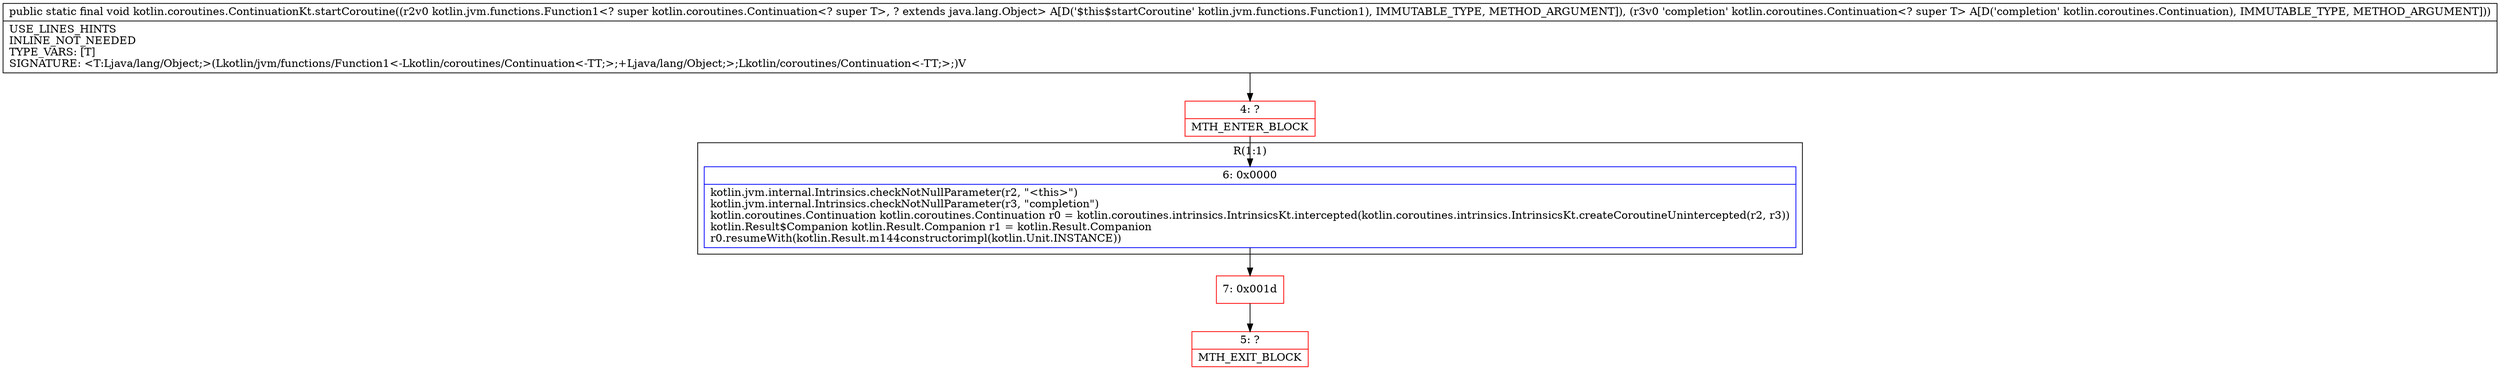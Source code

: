 digraph "CFG forkotlin.coroutines.ContinuationKt.startCoroutine(Lkotlin\/jvm\/functions\/Function1;Lkotlin\/coroutines\/Continuation;)V" {
subgraph cluster_Region_2067747193 {
label = "R(1:1)";
node [shape=record,color=blue];
Node_6 [shape=record,label="{6\:\ 0x0000|kotlin.jvm.internal.Intrinsics.checkNotNullParameter(r2, \"\<this\>\")\lkotlin.jvm.internal.Intrinsics.checkNotNullParameter(r3, \"completion\")\lkotlin.coroutines.Continuation kotlin.coroutines.Continuation r0 = kotlin.coroutines.intrinsics.IntrinsicsKt.intercepted(kotlin.coroutines.intrinsics.IntrinsicsKt.createCoroutineUnintercepted(r2, r3))\lkotlin.Result$Companion kotlin.Result.Companion r1 = kotlin.Result.Companion\lr0.resumeWith(kotlin.Result.m144constructorimpl(kotlin.Unit.INSTANCE))\l}"];
}
Node_4 [shape=record,color=red,label="{4\:\ ?|MTH_ENTER_BLOCK\l}"];
Node_7 [shape=record,color=red,label="{7\:\ 0x001d}"];
Node_5 [shape=record,color=red,label="{5\:\ ?|MTH_EXIT_BLOCK\l}"];
MethodNode[shape=record,label="{public static final void kotlin.coroutines.ContinuationKt.startCoroutine((r2v0 kotlin.jvm.functions.Function1\<? super kotlin.coroutines.Continuation\<? super T\>, ? extends java.lang.Object\> A[D('$this$startCoroutine' kotlin.jvm.functions.Function1), IMMUTABLE_TYPE, METHOD_ARGUMENT]), (r3v0 'completion' kotlin.coroutines.Continuation\<? super T\> A[D('completion' kotlin.coroutines.Continuation), IMMUTABLE_TYPE, METHOD_ARGUMENT]))  | USE_LINES_HINTS\lINLINE_NOT_NEEDED\lTYPE_VARS: [T]\lSIGNATURE: \<T:Ljava\/lang\/Object;\>(Lkotlin\/jvm\/functions\/Function1\<\-Lkotlin\/coroutines\/Continuation\<\-TT;\>;+Ljava\/lang\/Object;\>;Lkotlin\/coroutines\/Continuation\<\-TT;\>;)V\l}"];
MethodNode -> Node_4;Node_6 -> Node_7;
Node_4 -> Node_6;
Node_7 -> Node_5;
}

